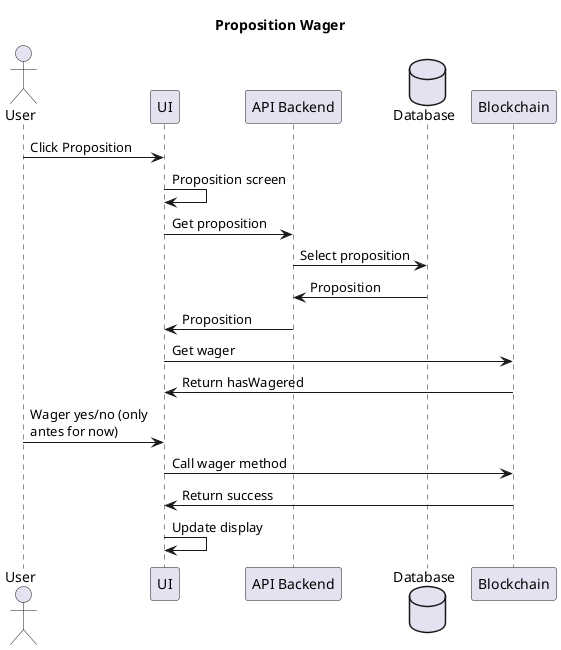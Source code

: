 @startuml Bet on Proposition

title Proposition Wager

actor User as user
participant UI as ui
participant "API Backend" as api
database Database as db
participant Blockchain as bc

user -> ui : Click Proposition
ui -> ui : Proposition screen
ui -> api : Get proposition
api -> db : Select proposition
db -> api : Proposition
api -> ui : Proposition
ui -> bc : Get wager 
bc -> ui : Return hasWagered
user -> ui : Wager yes/no (only\nantes for now)
ui -> bc : Call wager method
bc -> ui : Return success
ui -> ui : Update display

@enduml